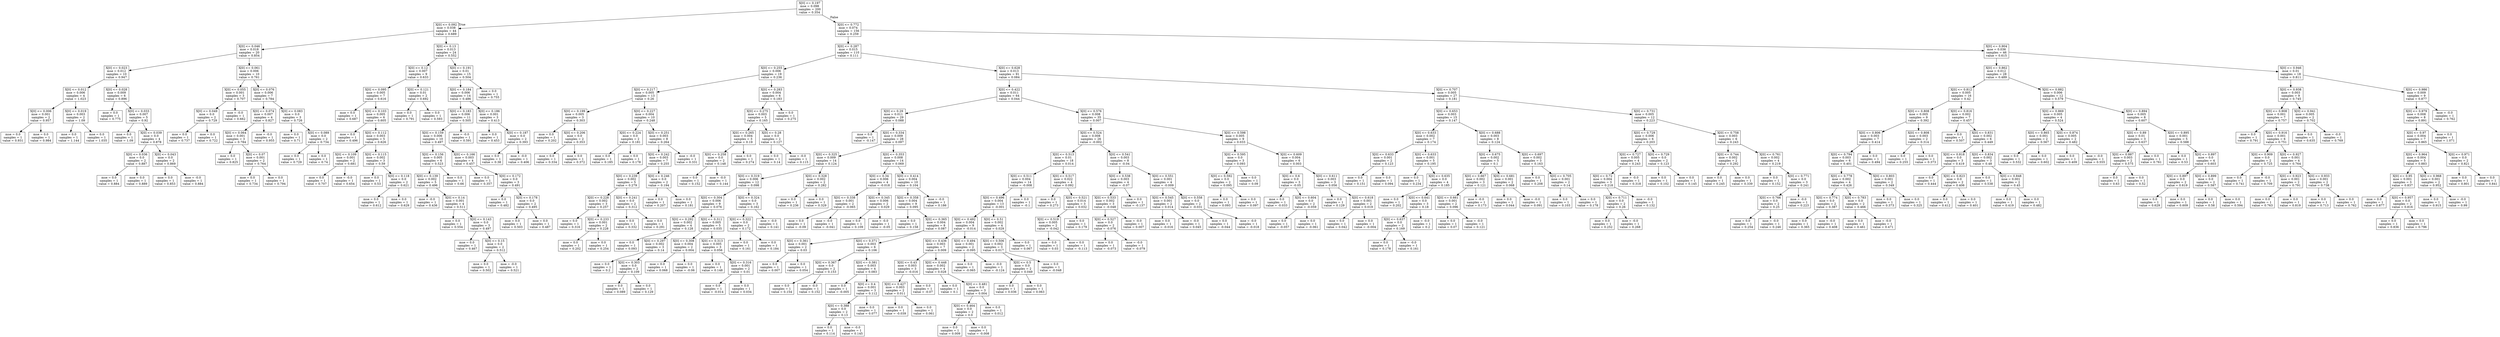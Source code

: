 digraph Tree {
node [shape=box] ;
0 [label="X[0] <= 0.197\nmse = 0.098\nsamples = 200\nvalue = 0.354"] ;
1 [label="X[0] <= 0.092\nmse = 0.038\nsamples = 44\nvalue = 0.689"] ;
0 -> 1 [labeldistance=2.5, labelangle=45, headlabel="True"] ;
2 [label="X[0] <= 0.046\nmse = 0.018\nsamples = 20\nvalue = 0.854"] ;
1 -> 2 ;
3 [label="X[0] <= 0.023\nmse = 0.012\nsamples = 10\nvalue = 0.947"] ;
2 -> 3 ;
4 [label="X[0] <= 0.012\nmse = 0.006\nsamples = 4\nvalue = 1.023"] ;
3 -> 4 ;
5 [label="X[0] <= 0.006\nmse = 0.001\nsamples = 2\nvalue = 0.957"] ;
4 -> 5 ;
6 [label="mse = 0.0\nsamples = 1\nvalue = 0.931"] ;
5 -> 6 ;
7 [label="mse = 0.0\nsamples = 1\nvalue = 0.984"] ;
5 -> 7 ;
8 [label="X[0] <= 0.019\nmse = 0.003\nsamples = 2\nvalue = 1.09"] ;
4 -> 8 ;
9 [label="mse = 0.0\nsamples = 1\nvalue = 1.144"] ;
8 -> 9 ;
10 [label="mse = 0.0\nsamples = 1\nvalue = 1.035"] ;
8 -> 10 ;
11 [label="X[0] <= 0.028\nmse = 0.009\nsamples = 6\nvalue = 0.896"] ;
3 -> 11 ;
12 [label="mse = 0.0\nsamples = 1\nvalue = 0.775"] ;
11 -> 12 ;
13 [label="X[0] <= 0.033\nmse = 0.007\nsamples = 5\nvalue = 0.92"] ;
11 -> 13 ;
14 [label="mse = 0.0\nsamples = 1\nvalue = 1.09"] ;
13 -> 14 ;
15 [label="X[0] <= 0.039\nmse = 0.0\nsamples = 4\nvalue = 0.878"] ;
13 -> 15 ;
16 [label="X[0] <= 0.036\nmse = 0.0\nsamples = 2\nvalue = 0.887"] ;
15 -> 16 ;
17 [label="mse = 0.0\nsamples = 1\nvalue = 0.884"] ;
16 -> 17 ;
18 [label="mse = 0.0\nsamples = 1\nvalue = 0.889"] ;
16 -> 18 ;
19 [label="X[0] <= 0.043\nmse = 0.0\nsamples = 2\nvalue = 0.869"] ;
15 -> 19 ;
20 [label="mse = 0.0\nsamples = 1\nvalue = 0.853"] ;
19 -> 20 ;
21 [label="mse = -0.0\nsamples = 1\nvalue = 0.884"] ;
19 -> 21 ;
22 [label="X[0] <= 0.061\nmse = 0.006\nsamples = 10\nvalue = 0.761"] ;
2 -> 22 ;
23 [label="X[0] <= 0.055\nmse = 0.001\nsamples = 3\nvalue = 0.707"] ;
22 -> 23 ;
24 [label="X[0] <= 0.049\nmse = 0.0\nsamples = 2\nvalue = 0.729"] ;
23 -> 24 ;
25 [label="mse = 0.0\nsamples = 1\nvalue = 0.737"] ;
24 -> 25 ;
26 [label="mse = 0.0\nsamples = 1\nvalue = 0.722"] ;
24 -> 26 ;
27 [label="mse = -0.0\nsamples = 1\nvalue = 0.662"] ;
23 -> 27 ;
28 [label="X[0] <= 0.076\nmse = 0.006\nsamples = 7\nvalue = 0.784"] ;
22 -> 28 ;
29 [label="X[0] <= 0.074\nmse = 0.007\nsamples = 4\nvalue = 0.827"] ;
28 -> 29 ;
30 [label="X[0] <= 0.064\nmse = 0.001\nsamples = 3\nvalue = 0.784"] ;
29 -> 30 ;
31 [label="mse = 0.0\nsamples = 1\nvalue = 0.825"] ;
30 -> 31 ;
32 [label="X[0] <= 0.07\nmse = 0.001\nsamples = 2\nvalue = 0.764"] ;
30 -> 32 ;
33 [label="mse = 0.0\nsamples = 1\nvalue = 0.734"] ;
32 -> 33 ;
34 [label="mse = 0.0\nsamples = 1\nvalue = 0.794"] ;
32 -> 34 ;
35 [label="mse = -0.0\nsamples = 1\nvalue = 0.955"] ;
29 -> 35 ;
36 [label="X[0] <= 0.083\nmse = 0.0\nsamples = 3\nvalue = 0.726"] ;
28 -> 36 ;
37 [label="mse = 0.0\nsamples = 1\nvalue = 0.71"] ;
36 -> 37 ;
38 [label="X[0] <= 0.089\nmse = 0.0\nsamples = 2\nvalue = 0.734"] ;
36 -> 38 ;
39 [label="mse = 0.0\nsamples = 1\nvalue = 0.729"] ;
38 -> 39 ;
40 [label="mse = 0.0\nsamples = 1\nvalue = 0.74"] ;
38 -> 40 ;
41 [label="X[0] <= 0.13\nmse = 0.013\nsamples = 24\nvalue = 0.552"] ;
1 -> 41 ;
42 [label="X[0] <= 0.12\nmse = 0.007\nsamples = 9\nvalue = 0.633"] ;
41 -> 42 ;
43 [label="X[0] <= 0.095\nmse = 0.005\nsamples = 7\nvalue = 0.616"] ;
42 -> 43 ;
44 [label="mse = 0.0\nsamples = 1\nvalue = 0.687"] ;
43 -> 44 ;
45 [label="X[0] <= 0.103\nmse = 0.005\nsamples = 6\nvalue = 0.605"] ;
43 -> 45 ;
46 [label="mse = 0.0\nsamples = 1\nvalue = 0.496"] ;
45 -> 46 ;
47 [label="X[0] <= 0.112\nmse = 0.003\nsamples = 5\nvalue = 0.626"] ;
45 -> 47 ;
48 [label="X[0] <= 0.109\nmse = 0.001\nsamples = 2\nvalue = 0.681"] ;
47 -> 48 ;
49 [label="mse = 0.0\nsamples = 1\nvalue = 0.707"] ;
48 -> 49 ;
50 [label="mse = -0.0\nsamples = 1\nvalue = 0.654"] ;
48 -> 50 ;
51 [label="X[0] <= 0.115\nmse = 0.002\nsamples = 3\nvalue = 0.59"] ;
47 -> 51 ;
52 [label="mse = 0.0\nsamples = 1\nvalue = 0.53"] ;
51 -> 52 ;
53 [label="X[0] <= 0.118\nmse = 0.0\nsamples = 2\nvalue = 0.621"] ;
51 -> 53 ;
54 [label="mse = 0.0\nsamples = 1\nvalue = 0.612"] ;
53 -> 54 ;
55 [label="mse = 0.0\nsamples = 1\nvalue = 0.629"] ;
53 -> 55 ;
56 [label="X[0] <= 0.121\nmse = 0.01\nsamples = 2\nvalue = 0.692"] ;
42 -> 56 ;
57 [label="mse = 0.0\nsamples = 1\nvalue = 0.791"] ;
56 -> 57 ;
58 [label="mse = 0.0\nsamples = 1\nvalue = 0.593"] ;
56 -> 58 ;
59 [label="X[0] <= 0.191\nmse = 0.01\nsamples = 15\nvalue = 0.504"] ;
41 -> 59 ;
60 [label="X[0] <= 0.184\nmse = 0.006\nsamples = 14\nvalue = 0.486"] ;
59 -> 60 ;
61 [label="X[0] <= 0.183\nmse = 0.006\nsamples = 11\nvalue = 0.505"] ;
60 -> 61 ;
62 [label="X[0] <= 0.159\nmse = 0.006\nsamples = 10\nvalue = 0.497"] ;
61 -> 62 ;
63 [label="X[0] <= 0.156\nmse = 0.005\nsamples = 6\nvalue = 0.523"] ;
62 -> 63 ;
64 [label="X[0] <= 0.139\nmse = 0.002\nsamples = 5\nvalue = 0.496"] ;
63 -> 64 ;
65 [label="mse = -0.0\nsamples = 1\nvalue = 0.436"] ;
64 -> 65 ;
66 [label="X[0] <= 0.14\nmse = 0.001\nsamples = 4\nvalue = 0.511"] ;
64 -> 66 ;
67 [label="mse = 0.0\nsamples = 1\nvalue = 0.554"] ;
66 -> 67 ;
68 [label="X[0] <= 0.143\nmse = 0.0\nsamples = 3\nvalue = 0.497"] ;
66 -> 68 ;
69 [label="mse = 0.0\nsamples = 1\nvalue = 0.467"] ;
68 -> 69 ;
70 [label="X[0] <= 0.15\nmse = 0.0\nsamples = 2\nvalue = 0.512"] ;
68 -> 70 ;
71 [label="mse = 0.0\nsamples = 1\nvalue = 0.502"] ;
70 -> 71 ;
72 [label="mse = -0.0\nsamples = 1\nvalue = 0.521"] ;
70 -> 72 ;
73 [label="mse = 0.0\nsamples = 1\nvalue = 0.66"] ;
63 -> 73 ;
74 [label="X[0] <= 0.166\nmse = 0.003\nsamples = 4\nvalue = 0.457"] ;
62 -> 74 ;
75 [label="mse = 0.0\nsamples = 1\nvalue = 0.357"] ;
74 -> 75 ;
76 [label="X[0] <= 0.172\nmse = 0.0\nsamples = 3\nvalue = 0.491"] ;
74 -> 76 ;
77 [label="mse = 0.0\nsamples = 1\nvalue = 0.482"] ;
76 -> 77 ;
78 [label="X[0] <= 0.178\nmse = 0.0\nsamples = 2\nvalue = 0.495"] ;
76 -> 78 ;
79 [label="mse = 0.0\nsamples = 1\nvalue = 0.503"] ;
78 -> 79 ;
80 [label="mse = 0.0\nsamples = 1\nvalue = 0.487"] ;
78 -> 80 ;
81 [label="mse = -0.0\nsamples = 1\nvalue = 0.591"] ;
61 -> 81 ;
82 [label="X[0] <= 0.186\nmse = 0.001\nsamples = 3\nvalue = 0.413"] ;
60 -> 82 ;
83 [label="mse = 0.0\nsamples = 1\nvalue = 0.453"] ;
82 -> 83 ;
84 [label="X[0] <= 0.187\nmse = 0.0\nsamples = 2\nvalue = 0.393"] ;
82 -> 84 ;
85 [label="mse = 0.0\nsamples = 1\nvalue = 0.38"] ;
84 -> 85 ;
86 [label="mse = -0.0\nsamples = 1\nvalue = 0.406"] ;
84 -> 86 ;
87 [label="mse = 0.0\nsamples = 1\nvalue = 0.755"] ;
59 -> 87 ;
88 [label="X[0] <= 0.772\nmse = 0.074\nsamples = 156\nvalue = 0.259"] ;
0 -> 88 [labeldistance=2.5, labelangle=-45, headlabel="False"] ;
89 [label="X[0] <= 0.287\nmse = 0.015\nsamples = 110\nvalue = 0.111"] ;
88 -> 89 ;
90 [label="X[0] <= 0.255\nmse = 0.006\nsamples = 19\nvalue = 0.236"] ;
89 -> 90 ;
91 [label="X[0] <= 0.217\nmse = 0.005\nsamples = 13\nvalue = 0.26"] ;
90 -> 91 ;
92 [label="X[0] <= 0.199\nmse = 0.005\nsamples = 3\nvalue = 0.303"] ;
91 -> 92 ;
93 [label="mse = 0.0\nsamples = 1\nvalue = 0.202"] ;
92 -> 93 ;
94 [label="X[0] <= 0.206\nmse = 0.0\nsamples = 2\nvalue = 0.353"] ;
92 -> 94 ;
95 [label="mse = 0.0\nsamples = 1\nvalue = 0.334"] ;
94 -> 95 ;
96 [label="mse = 0.0\nsamples = 1\nvalue = 0.372"] ;
94 -> 96 ;
97 [label="X[0] <= 0.227\nmse = 0.004\nsamples = 10\nvalue = 0.248"] ;
91 -> 97 ;
98 [label="X[0] <= 0.224\nmse = 0.0\nsamples = 2\nvalue = 0.181"] ;
97 -> 98 ;
99 [label="mse = 0.0\nsamples = 1\nvalue = 0.185"] ;
98 -> 99 ;
100 [label="mse = 0.0\nsamples = 1\nvalue = 0.178"] ;
98 -> 100 ;
101 [label="X[0] <= 0.251\nmse = 0.003\nsamples = 8\nvalue = 0.264"] ;
97 -> 101 ;
102 [label="X[0] <= 0.242\nmse = 0.003\nsamples = 7\nvalue = 0.255"] ;
101 -> 102 ;
103 [label="X[0] <= 0.239\nmse = 0.002\nsamples = 5\nvalue = 0.279"] ;
102 -> 103 ;
104 [label="X[0] <= 0.228\nmse = 0.002\nsamples = 3\nvalue = 0.257"] ;
103 -> 104 ;
105 [label="mse = 0.0\nsamples = 1\nvalue = 0.316"] ;
104 -> 105 ;
106 [label="X[0] <= 0.233\nmse = 0.001\nsamples = 2\nvalue = 0.228"] ;
104 -> 106 ;
107 [label="mse = 0.0\nsamples = 1\nvalue = 0.202"] ;
106 -> 107 ;
108 [label="mse = 0.0\nsamples = 1\nvalue = 0.254"] ;
106 -> 108 ;
109 [label="X[0] <= 0.241\nmse = 0.0\nsamples = 2\nvalue = 0.312"] ;
103 -> 109 ;
110 [label="mse = 0.0\nsamples = 1\nvalue = 0.332"] ;
109 -> 110 ;
111 [label="mse = 0.0\nsamples = 1\nvalue = 0.291"] ;
109 -> 111 ;
112 [label="X[0] <= 0.246\nmse = 0.0\nsamples = 2\nvalue = 0.194"] ;
102 -> 112 ;
113 [label="mse = 0.0\nsamples = 1\nvalue = 0.207"] ;
112 -> 113 ;
114 [label="mse = 0.0\nsamples = 1\nvalue = 0.181"] ;
112 -> 114 ;
115 [label="mse = -0.0\nsamples = 1\nvalue = 0.331"] ;
101 -> 115 ;
116 [label="X[0] <= 0.283\nmse = 0.004\nsamples = 6\nvalue = 0.183"] ;
90 -> 116 ;
117 [label="X[0] <= 0.275\nmse = 0.003\nsamples = 5\nvalue = 0.165"] ;
116 -> 117 ;
118 [label="X[0] <= 0.265\nmse = 0.004\nsamples = 3\nvalue = 0.19"] ;
117 -> 118 ;
119 [label="X[0] <= 0.258\nmse = 0.0\nsamples = 2\nvalue = 0.148"] ;
118 -> 119 ;
120 [label="mse = 0.0\nsamples = 1\nvalue = 0.152"] ;
119 -> 120 ;
121 [label="mse = -0.0\nsamples = 1\nvalue = 0.144"] ;
119 -> 121 ;
122 [label="mse = 0.0\nsamples = 1\nvalue = 0.274"] ;
118 -> 122 ;
123 [label="X[0] <= 0.28\nmse = 0.0\nsamples = 2\nvalue = 0.127"] ;
117 -> 123 ;
124 [label="mse = 0.0\nsamples = 1\nvalue = 0.14"] ;
123 -> 124 ;
125 [label="mse = -0.0\nsamples = 1\nvalue = 0.115"] ;
123 -> 125 ;
126 [label="mse = 0.0\nsamples = 1\nvalue = 0.275"] ;
116 -> 126 ;
127 [label="X[0] <= 0.628\nmse = 0.013\nsamples = 91\nvalue = 0.084"] ;
89 -> 127 ;
128 [label="X[0] <= 0.422\nmse = 0.011\nsamples = 64\nvalue = 0.044"] ;
127 -> 128 ;
129 [label="X[0] <= 0.29\nmse = 0.011\nsamples = 29\nvalue = 0.088"] ;
128 -> 129 ;
130 [label="mse = 0.0\nsamples = 1\nvalue = -0.147"] ;
129 -> 130 ;
131 [label="X[0] <= 0.334\nmse = 0.009\nsamples = 28\nvalue = 0.097"] ;
129 -> 131 ;
132 [label="X[0] <= 0.325\nmse = 0.009\nsamples = 14\nvalue = 0.124"] ;
131 -> 132 ;
133 [label="X[0] <= 0.319\nmse = 0.006\nsamples = 12\nvalue = 0.098"] ;
132 -> 133 ;
134 [label="X[0] <= 0.304\nmse = 0.006\nsamples = 9\nvalue = 0.076"] ;
133 -> 134 ;
135 [label="X[0] <= 0.292\nmse = 0.002\nsamples = 4\nvalue = 0.128"] ;
134 -> 135 ;
136 [label="mse = 0.0\nsamples = 1\nvalue = 0.093"] ;
135 -> 136 ;
137 [label="X[0] <= 0.297\nmse = 0.002\nsamples = 3\nvalue = 0.14"] ;
135 -> 137 ;
138 [label="mse = 0.0\nsamples = 1\nvalue = 0.2"] ;
137 -> 138 ;
139 [label="X[0] <= 0.303\nmse = 0.0\nsamples = 2\nvalue = 0.109"] ;
137 -> 139 ;
140 [label="mse = 0.0\nsamples = 1\nvalue = 0.089"] ;
139 -> 140 ;
141 [label="mse = 0.0\nsamples = 1\nvalue = 0.129"] ;
139 -> 141 ;
142 [label="X[0] <= 0.311\nmse = 0.005\nsamples = 5\nvalue = 0.035"] ;
134 -> 142 ;
143 [label="X[0] <= 0.308\nmse = 0.004\nsamples = 2\nvalue = 0.004"] ;
142 -> 143 ;
144 [label="mse = 0.0\nsamples = 1\nvalue = 0.068"] ;
143 -> 144 ;
145 [label="mse = 0.0\nsamples = 1\nvalue = -0.06"] ;
143 -> 145 ;
146 [label="X[0] <= 0.313\nmse = 0.005\nsamples = 3\nvalue = 0.056"] ;
142 -> 146 ;
147 [label="mse = 0.0\nsamples = 1\nvalue = 0.148"] ;
146 -> 147 ;
148 [label="X[0] <= 0.316\nmse = 0.001\nsamples = 2\nvalue = 0.01"] ;
146 -> 148 ;
149 [label="mse = 0.0\nsamples = 1\nvalue = -0.014"] ;
148 -> 149 ;
150 [label="mse = 0.0\nsamples = 1\nvalue = 0.034"] ;
148 -> 150 ;
151 [label="X[0] <= 0.324\nmse = 0.0\nsamples = 3\nvalue = 0.162"] ;
133 -> 151 ;
152 [label="X[0] <= 0.322\nmse = 0.0\nsamples = 2\nvalue = 0.172"] ;
151 -> 152 ;
153 [label="mse = 0.0\nsamples = 1\nvalue = 0.161"] ;
152 -> 153 ;
154 [label="mse = 0.0\nsamples = 1\nvalue = 0.184"] ;
152 -> 154 ;
155 [label="mse = -0.0\nsamples = 1\nvalue = 0.141"] ;
151 -> 155 ;
156 [label="X[0] <= 0.328\nmse = 0.002\nsamples = 2\nvalue = 0.282"] ;
132 -> 156 ;
157 [label="mse = 0.0\nsamples = 1\nvalue = 0.236"] ;
156 -> 157 ;
158 [label="mse = 0.0\nsamples = 1\nvalue = 0.329"] ;
156 -> 158 ;
159 [label="X[0] <= 0.353\nmse = 0.008\nsamples = 14\nvalue = 0.069"] ;
131 -> 159 ;
160 [label="X[0] <= 0.34\nmse = 0.006\nsamples = 4\nvalue = -0.018"] ;
159 -> 160 ;
161 [label="X[0] <= 0.338\nmse = 0.001\nsamples = 2\nvalue = -0.065"] ;
160 -> 161 ;
162 [label="mse = 0.0\nsamples = 1\nvalue = -0.09"] ;
161 -> 162 ;
163 [label="mse = -0.0\nsamples = 1\nvalue = -0.041"] ;
161 -> 163 ;
164 [label="X[0] <= 0.345\nmse = 0.006\nsamples = 2\nvalue = 0.029"] ;
160 -> 164 ;
165 [label="mse = 0.0\nsamples = 1\nvalue = 0.109"] ;
164 -> 165 ;
166 [label="mse = -0.0\nsamples = 1\nvalue = -0.05"] ;
164 -> 166 ;
167 [label="X[0] <= 0.414\nmse = 0.004\nsamples = 10\nvalue = 0.104"] ;
159 -> 167 ;
168 [label="X[0] <= 0.358\nmse = 0.004\nsamples = 9\nvalue = 0.095"] ;
167 -> 168 ;
169 [label="mse = 0.0\nsamples = 1\nvalue = 0.158"] ;
168 -> 169 ;
170 [label="X[0] <= 0.365\nmse = 0.004\nsamples = 8\nvalue = 0.087"] ;
168 -> 170 ;
171 [label="X[0] <= 0.361\nmse = 0.001\nsamples = 2\nvalue = 0.03"] ;
170 -> 171 ;
172 [label="mse = 0.0\nsamples = 1\nvalue = 0.007"] ;
171 -> 172 ;
173 [label="mse = 0.0\nsamples = 1\nvalue = 0.054"] ;
171 -> 173 ;
174 [label="X[0] <= 0.371\nmse = 0.003\nsamples = 6\nvalue = 0.106"] ;
170 -> 174 ;
175 [label="X[0] <= 0.367\nmse = 0.0\nsamples = 2\nvalue = 0.153"] ;
174 -> 175 ;
176 [label="mse = 0.0\nsamples = 1\nvalue = 0.154"] ;
175 -> 176 ;
177 [label="mse = -0.0\nsamples = 1\nvalue = 0.152"] ;
175 -> 177 ;
178 [label="X[0] <= 0.381\nmse = 0.003\nsamples = 4\nvalue = 0.083"] ;
174 -> 178 ;
179 [label="mse = 0.0\nsamples = 1\nvalue = -0.005"] ;
178 -> 179 ;
180 [label="X[0] <= 0.4\nmse = 0.001\nsamples = 3\nvalue = 0.112"] ;
178 -> 180 ;
181 [label="X[0] <= 0.388\nmse = 0.0\nsamples = 2\nvalue = 0.13"] ;
180 -> 181 ;
182 [label="mse = 0.0\nsamples = 1\nvalue = 0.114"] ;
181 -> 182 ;
183 [label="mse = -0.0\nsamples = 1\nvalue = 0.145"] ;
181 -> 183 ;
184 [label="mse = 0.0\nsamples = 1\nvalue = 0.077"] ;
180 -> 184 ;
185 [label="mse = -0.0\nsamples = 1\nvalue = 0.186"] ;
167 -> 185 ;
186 [label="X[0] <= 0.576\nmse = 0.008\nsamples = 35\nvalue = 0.007"] ;
128 -> 186 ;
187 [label="X[0] <= 0.524\nmse = 0.008\nsamples = 26\nvalue = -0.002"] ;
186 -> 187 ;
188 [label="X[0] <= 0.513\nmse = 0.01\nsamples = 18\nvalue = 0.014"] ;
187 -> 188 ;
189 [label="X[0] <= 0.511\nmse = 0.004\nsamples = 14\nvalue = -0.008"] ;
188 -> 189 ;
190 [label="X[0] <= 0.496\nmse = 0.004\nsamples = 13\nvalue = -0.001"] ;
189 -> 190 ;
191 [label="X[0] <= 0.492\nmse = 0.004\nsamples = 9\nvalue = -0.014"] ;
190 -> 191 ;
192 [label="X[0] <= 0.436\nmse = 0.003\nsamples = 7\nvalue = 0.009"] ;
191 -> 192 ;
193 [label="X[0] <= 0.43\nmse = 0.003\nsamples = 3\nvalue = -0.016"] ;
192 -> 193 ;
194 [label="X[0] <= 0.427\nmse = 0.003\nsamples = 2\nvalue = 0.011"] ;
193 -> 194 ;
195 [label="mse = 0.0\nsamples = 1\nvalue = -0.039"] ;
194 -> 195 ;
196 [label="mse = 0.0\nsamples = 1\nvalue = 0.061"] ;
194 -> 196 ;
197 [label="mse = 0.0\nsamples = 1\nvalue = -0.07"] ;
193 -> 197 ;
198 [label="X[0] <= 0.448\nmse = 0.002\nsamples = 4\nvalue = 0.028"] ;
192 -> 198 ;
199 [label="mse = 0.0\nsamples = 1\nvalue = 0.1"] ;
198 -> 199 ;
200 [label="X[0] <= 0.481\nmse = 0.0\nsamples = 3\nvalue = 0.004"] ;
198 -> 200 ;
201 [label="X[0] <= 0.464\nmse = 0.0\nsamples = 2\nvalue = 0.0"] ;
200 -> 201 ;
202 [label="mse = 0.0\nsamples = 1\nvalue = 0.009"] ;
201 -> 202 ;
203 [label="mse = 0.0\nsamples = 1\nvalue = -0.008"] ;
201 -> 203 ;
204 [label="mse = 0.0\nsamples = 1\nvalue = 0.012"] ;
200 -> 204 ;
205 [label="X[0] <= 0.494\nmse = 0.001\nsamples = 2\nvalue = -0.095"] ;
191 -> 205 ;
206 [label="mse = 0.0\nsamples = 1\nvalue = -0.065"] ;
205 -> 206 ;
207 [label="mse = -0.0\nsamples = 1\nvalue = -0.124"] ;
205 -> 207 ;
208 [label="X[0] <= 0.51\nmse = 0.002\nsamples = 4\nvalue = 0.029"] ;
190 -> 208 ;
209 [label="X[0] <= 0.506\nmse = 0.002\nsamples = 3\nvalue = 0.017"] ;
208 -> 209 ;
210 [label="X[0] <= 0.5\nmse = 0.0\nsamples = 2\nvalue = 0.049"] ;
209 -> 210 ;
211 [label="mse = 0.0\nsamples = 1\nvalue = 0.036"] ;
210 -> 211 ;
212 [label="mse = 0.0\nsamples = 1\nvalue = 0.063"] ;
210 -> 212 ;
213 [label="mse = 0.0\nsamples = 1\nvalue = -0.048"] ;
209 -> 213 ;
214 [label="mse = 0.0\nsamples = 1\nvalue = 0.067"] ;
208 -> 214 ;
215 [label="mse = 0.0\nsamples = 1\nvalue = -0.1"] ;
189 -> 215 ;
216 [label="X[0] <= 0.517\nmse = 0.022\nsamples = 4\nvalue = 0.092"] ;
188 -> 216 ;
217 [label="mse = 0.0\nsamples = 1\nvalue = 0.273"] ;
216 -> 217 ;
218 [label="X[0] <= 0.521\nmse = 0.014\nsamples = 3\nvalue = 0.032"] ;
216 -> 218 ;
219 [label="X[0] <= 0.519\nmse = 0.005\nsamples = 2\nvalue = -0.042"] ;
218 -> 219 ;
220 [label="mse = 0.0\nsamples = 1\nvalue = 0.03"] ;
219 -> 220 ;
221 [label="mse = 0.0\nsamples = 1\nvalue = -0.113"] ;
219 -> 221 ;
222 [label="mse = 0.0\nsamples = 1\nvalue = 0.179"] ;
218 -> 222 ;
223 [label="X[0] <= 0.541\nmse = 0.003\nsamples = 8\nvalue = -0.04"] ;
187 -> 223 ;
224 [label="X[0] <= 0.538\nmse = 0.003\nsamples = 4\nvalue = -0.07"] ;
223 -> 224 ;
225 [label="X[0] <= 0.533\nmse = 0.002\nsamples = 3\nvalue = -0.048"] ;
224 -> 225 ;
226 [label="X[0] <= 0.527\nmse = 0.0\nsamples = 2\nvalue = -0.076"] ;
225 -> 226 ;
227 [label="mse = 0.0\nsamples = 1\nvalue = -0.073"] ;
226 -> 227 ;
228 [label="mse = -0.0\nsamples = 1\nvalue = -0.079"] ;
226 -> 228 ;
229 [label="mse = -0.0\nsamples = 1\nvalue = 0.007"] ;
225 -> 229 ;
230 [label="mse = 0.0\nsamples = 1\nvalue = -0.137"] ;
224 -> 230 ;
231 [label="X[0] <= 0.551\nmse = 0.001\nsamples = 4\nvalue = -0.009"] ;
223 -> 231 ;
232 [label="X[0] <= 0.545\nmse = 0.001\nsamples = 2\nvalue = 0.014"] ;
231 -> 232 ;
233 [label="mse = 0.0\nsamples = 1\nvalue = -0.016"] ;
232 -> 233 ;
234 [label="mse = -0.0\nsamples = 1\nvalue = 0.045"] ;
232 -> 234 ;
235 [label="X[0] <= 0.558\nmse = 0.0\nsamples = 2\nvalue = -0.031"] ;
231 -> 235 ;
236 [label="mse = 0.0\nsamples = 1\nvalue = -0.044"] ;
235 -> 236 ;
237 [label="mse = -0.0\nsamples = 1\nvalue = -0.018"] ;
235 -> 237 ;
238 [label="X[0] <= 0.598\nmse = 0.005\nsamples = 9\nvalue = 0.033"] ;
186 -> 238 ;
239 [label="X[0] <= 0.595\nmse = 0.0\nsamples = 3\nvalue = 0.093"] ;
238 -> 239 ;
240 [label="X[0] <= 0.592\nmse = 0.0\nsamples = 2\nvalue = 0.095"] ;
239 -> 240 ;
241 [label="mse = 0.0\nsamples = 1\nvalue = 0.093"] ;
240 -> 241 ;
242 [label="mse = 0.0\nsamples = 1\nvalue = 0.097"] ;
240 -> 242 ;
243 [label="mse = 0.0\nsamples = 1\nvalue = 0.09"] ;
239 -> 243 ;
244 [label="X[0] <= 0.609\nmse = 0.004\nsamples = 6\nvalue = 0.003"] ;
238 -> 244 ;
245 [label="X[0] <= 0.6\nmse = 0.0\nsamples = 3\nvalue = -0.05"] ;
244 -> 245 ;
246 [label="mse = 0.0\nsamples = 1\nvalue = -0.033"] ;
245 -> 246 ;
247 [label="X[0] <= 0.604\nmse = 0.0\nsamples = 2\nvalue = -0.059"] ;
245 -> 247 ;
248 [label="mse = 0.0\nsamples = 1\nvalue = -0.057"] ;
247 -> 248 ;
249 [label="mse = 0.0\nsamples = 1\nvalue = -0.061"] ;
247 -> 249 ;
250 [label="X[0] <= 0.611\nmse = 0.003\nsamples = 3\nvalue = 0.056"] ;
244 -> 250 ;
251 [label="mse = 0.0\nsamples = 1\nvalue = 0.129"] ;
250 -> 251 ;
252 [label="X[0] <= 0.618\nmse = 0.001\nsamples = 2\nvalue = 0.019"] ;
250 -> 252 ;
253 [label="mse = 0.0\nsamples = 1\nvalue = 0.042"] ;
252 -> 253 ;
254 [label="mse = 0.0\nsamples = 1\nvalue = -0.004"] ;
252 -> 254 ;
255 [label="X[0] <= 0.707\nmse = 0.005\nsamples = 27\nvalue = 0.181"] ;
127 -> 255 ;
256 [label="X[0] <= 0.653\nmse = 0.003\nsamples = 15\nvalue = 0.147"] ;
255 -> 256 ;
257 [label="X[0] <= 0.633\nmse = 0.002\nsamples = 7\nvalue = 0.174"] ;
256 -> 257 ;
258 [label="X[0] <= 0.633\nmse = 0.001\nsamples = 2\nvalue = 0.123"] ;
257 -> 258 ;
259 [label="mse = 0.0\nsamples = 1\nvalue = 0.151"] ;
258 -> 259 ;
260 [label="mse = 0.0\nsamples = 1\nvalue = 0.094"] ;
258 -> 260 ;
261 [label="X[0] <= 0.633\nmse = 0.001\nsamples = 5\nvalue = 0.195"] ;
257 -> 261 ;
262 [label="mse = 0.0\nsamples = 1\nvalue = 0.234"] ;
261 -> 262 ;
263 [label="X[0] <= 0.635\nmse = 0.0\nsamples = 4\nvalue = 0.185"] ;
261 -> 263 ;
264 [label="mse = 0.0\nsamples = 1\nvalue = 0.202"] ;
263 -> 264 ;
265 [label="X[0] <= 0.641\nmse = 0.0\nsamples = 3\nvalue = 0.18"] ;
263 -> 265 ;
266 [label="X[0] <= 0.637\nmse = 0.0\nsamples = 2\nvalue = 0.169"] ;
265 -> 266 ;
267 [label="mse = 0.0\nsamples = 1\nvalue = 0.178"] ;
266 -> 267 ;
268 [label="mse = -0.0\nsamples = 1\nvalue = 0.161"] ;
266 -> 268 ;
269 [label="mse = -0.0\nsamples = 1\nvalue = 0.2"] ;
265 -> 269 ;
270 [label="X[0] <= 0.688\nmse = 0.003\nsamples = 8\nvalue = 0.124"] ;
256 -> 270 ;
271 [label="X[0] <= 0.675\nmse = 0.002\nsamples = 5\nvalue = 0.1"] ;
270 -> 271 ;
272 [label="X[0] <= 0.667\nmse = 0.002\nsamples = 3\nvalue = 0.121"] ;
271 -> 272 ;
273 [label="X[0] <= 0.661\nmse = 0.001\nsamples = 2\nvalue = 0.096"] ;
272 -> 273 ;
274 [label="mse = 0.0\nsamples = 1\nvalue = 0.07"] ;
273 -> 274 ;
275 [label="mse = -0.0\nsamples = 1\nvalue = 0.121"] ;
273 -> 275 ;
276 [label="mse = -0.0\nsamples = 1\nvalue = 0.173"] ;
272 -> 276 ;
277 [label="X[0] <= 0.681\nmse = 0.001\nsamples = 2\nvalue = 0.068"] ;
271 -> 277 ;
278 [label="mse = 0.0\nsamples = 1\nvalue = 0.044"] ;
277 -> 278 ;
279 [label="mse = -0.0\nsamples = 1\nvalue = 0.091"] ;
277 -> 279 ;
280 [label="X[0] <= 0.697\nmse = 0.002\nsamples = 3\nvalue = 0.163"] ;
270 -> 280 ;
281 [label="mse = 0.0\nsamples = 1\nvalue = 0.208"] ;
280 -> 281 ;
282 [label="X[0] <= 0.705\nmse = 0.001\nsamples = 2\nvalue = 0.14"] ;
280 -> 282 ;
283 [label="mse = 0.0\nsamples = 1\nvalue = 0.103"] ;
282 -> 283 ;
284 [label="mse = 0.0\nsamples = 1\nvalue = 0.178"] ;
282 -> 284 ;
285 [label="X[0] <= 0.731\nmse = 0.005\nsamples = 12\nvalue = 0.223"] ;
255 -> 285 ;
286 [label="X[0] <= 0.729\nmse = 0.006\nsamples = 6\nvalue = 0.203"] ;
285 -> 286 ;
287 [label="X[0] <= 0.727\nmse = 0.005\nsamples = 4\nvalue = 0.243"] ;
286 -> 287 ;
288 [label="X[0] <= 0.72\nmse = 0.004\nsamples = 3\nvalue = 0.218"] ;
287 -> 288 ;
289 [label="X[0] <= 0.711\nmse = 0.0\nsamples = 2\nvalue = 0.26"] ;
288 -> 289 ;
290 [label="mse = 0.0\nsamples = 1\nvalue = 0.252"] ;
289 -> 290 ;
291 [label="mse = -0.0\nsamples = 1\nvalue = 0.268"] ;
289 -> 291 ;
292 [label="mse = -0.0\nsamples = 1\nvalue = 0.132"] ;
288 -> 292 ;
293 [label="mse = -0.0\nsamples = 1\nvalue = 0.318"] ;
287 -> 293 ;
294 [label="X[0] <= 0.729\nmse = 0.0\nsamples = 2\nvalue = 0.123"] ;
286 -> 294 ;
295 [label="mse = 0.0\nsamples = 1\nvalue = 0.102"] ;
294 -> 295 ;
296 [label="mse = 0.0\nsamples = 1\nvalue = 0.145"] ;
294 -> 296 ;
297 [label="X[0] <= 0.758\nmse = 0.003\nsamples = 6\nvalue = 0.243"] ;
285 -> 297 ;
298 [label="X[0] <= 0.744\nmse = 0.002\nsamples = 2\nvalue = 0.292"] ;
297 -> 298 ;
299 [label="mse = 0.0\nsamples = 1\nvalue = 0.245"] ;
298 -> 299 ;
300 [label="mse = 0.0\nsamples = 1\nvalue = 0.339"] ;
298 -> 300 ;
301 [label="X[0] <= 0.761\nmse = 0.002\nsamples = 4\nvalue = 0.219"] ;
297 -> 301 ;
302 [label="mse = 0.0\nsamples = 1\nvalue = 0.152"] ;
301 -> 302 ;
303 [label="X[0] <= 0.771\nmse = 0.0\nsamples = 3\nvalue = 0.241"] ;
301 -> 303 ;
304 [label="X[0] <= 0.766\nmse = 0.0\nsamples = 2\nvalue = 0.25"] ;
303 -> 304 ;
305 [label="mse = 0.0\nsamples = 1\nvalue = 0.254"] ;
304 -> 305 ;
306 [label="mse = -0.0\nsamples = 1\nvalue = 0.246"] ;
304 -> 306 ;
307 [label="mse = -0.0\nsamples = 1\nvalue = 0.223"] ;
303 -> 307 ;
308 [label="X[0] <= 0.904\nmse = 0.036\nsamples = 46\nvalue = 0.615"] ;
88 -> 308 ;
309 [label="X[0] <= 0.862\nmse = 0.012\nsamples = 28\nvalue = 0.489"] ;
308 -> 309 ;
310 [label="X[0] <= 0.812\nmse = 0.005\nsamples = 16\nvalue = 0.42"] ;
309 -> 310 ;
311 [label="X[0] <= 0.808\nmse = 0.005\nsamples = 9\nvalue = 0.392"] ;
310 -> 311 ;
312 [label="X[0] <= 0.806\nmse = 0.003\nsamples = 7\nvalue = 0.414"] ;
311 -> 312 ;
313 [label="X[0] <= 0.794\nmse = 0.003\nsamples = 6\nvalue = 0.401"] ;
312 -> 313 ;
314 [label="X[0] <= 0.778\nmse = 0.002\nsamples = 4\nvalue = 0.426"] ;
313 -> 314 ;
315 [label="X[0] <= 0.774\nmse = 0.0\nsamples = 2\nvalue = 0.387"] ;
314 -> 315 ;
316 [label="mse = 0.0\nsamples = 1\nvalue = 0.365"] ;
315 -> 316 ;
317 [label="mse = -0.0\nsamples = 1\nvalue = 0.408"] ;
315 -> 317 ;
318 [label="X[0] <= 0.783\nmse = 0.0\nsamples = 2\nvalue = 0.466"] ;
314 -> 318 ;
319 [label="mse = 0.0\nsamples = 1\nvalue = 0.461"] ;
318 -> 319 ;
320 [label="mse = -0.0\nsamples = 1\nvalue = 0.471"] ;
318 -> 320 ;
321 [label="X[0] <= 0.803\nmse = 0.001\nsamples = 2\nvalue = 0.349"] ;
313 -> 321 ;
322 [label="mse = 0.0\nsamples = 1\nvalue = 0.373"] ;
321 -> 322 ;
323 [label="mse = 0.0\nsamples = 1\nvalue = 0.325"] ;
321 -> 323 ;
324 [label="mse = 0.0\nsamples = 1\nvalue = 0.494"] ;
312 -> 324 ;
325 [label="X[0] <= 0.808\nmse = 0.003\nsamples = 2\nvalue = 0.314"] ;
311 -> 325 ;
326 [label="mse = 0.0\nsamples = 1\nvalue = 0.255"] ;
325 -> 326 ;
327 [label="mse = 0.0\nsamples = 1\nvalue = 0.373"] ;
325 -> 327 ;
328 [label="X[0] <= 0.816\nmse = 0.002\nsamples = 7\nvalue = 0.457"] ;
310 -> 328 ;
329 [label="mse = 0.0\nsamples = 1\nvalue = 0.507"] ;
328 -> 329 ;
330 [label="X[0] <= 0.831\nmse = 0.002\nsamples = 6\nvalue = 0.449"] ;
328 -> 330 ;
331 [label="X[0] <= 0.818\nmse = 0.0\nsamples = 3\nvalue = 0.419"] ;
330 -> 331 ;
332 [label="mse = 0.0\nsamples = 1\nvalue = 0.444"] ;
331 -> 332 ;
333 [label="X[0] <= 0.823\nmse = 0.0\nsamples = 2\nvalue = 0.406"] ;
331 -> 333 ;
334 [label="mse = 0.0\nsamples = 1\nvalue = 0.412"] ;
333 -> 334 ;
335 [label="mse = 0.0\nsamples = 1\nvalue = 0.401"] ;
333 -> 335 ;
336 [label="X[0] <= 0.834\nmse = 0.002\nsamples = 3\nvalue = 0.48"] ;
330 -> 336 ;
337 [label="mse = 0.0\nsamples = 1\nvalue = 0.538"] ;
336 -> 337 ;
338 [label="X[0] <= 0.848\nmse = 0.001\nsamples = 2\nvalue = 0.45"] ;
336 -> 338 ;
339 [label="mse = 0.0\nsamples = 1\nvalue = 0.419"] ;
338 -> 339 ;
340 [label="mse = 0.0\nsamples = 1\nvalue = 0.482"] ;
338 -> 340 ;
341 [label="X[0] <= 0.882\nmse = 0.006\nsamples = 12\nvalue = 0.579"] ;
309 -> 341 ;
342 [label="X[0] <= 0.869\nmse = 0.005\nsamples = 4\nvalue = 0.524"] ;
341 -> 342 ;
343 [label="X[0] <= 0.865\nmse = 0.001\nsamples = 2\nvalue = 0.567"] ;
342 -> 343 ;
344 [label="mse = 0.0\nsamples = 1\nvalue = 0.532"] ;
343 -> 344 ;
345 [label="mse = 0.0\nsamples = 1\nvalue = 0.602"] ;
343 -> 345 ;
346 [label="X[0] <= 0.874\nmse = 0.005\nsamples = 2\nvalue = 0.482"] ;
342 -> 346 ;
347 [label="mse = 0.0\nsamples = 1\nvalue = 0.409"] ;
346 -> 347 ;
348 [label="mse = -0.0\nsamples = 1\nvalue = 0.555"] ;
346 -> 348 ;
349 [label="X[0] <= 0.894\nmse = 0.005\nsamples = 8\nvalue = 0.607"] ;
341 -> 349 ;
350 [label="X[0] <= 0.89\nmse = 0.01\nsamples = 3\nvalue = 0.637"] ;
349 -> 350 ;
351 [label="X[0] <= 0.887\nmse = 0.003\nsamples = 2\nvalue = 0.575"] ;
350 -> 351 ;
352 [label="mse = 0.0\nsamples = 1\nvalue = 0.63"] ;
351 -> 352 ;
353 [label="mse = 0.0\nsamples = 1\nvalue = 0.52"] ;
351 -> 353 ;
354 [label="mse = 0.0\nsamples = 1\nvalue = 0.761"] ;
350 -> 354 ;
355 [label="X[0] <= 0.895\nmse = 0.001\nsamples = 5\nvalue = 0.588"] ;
349 -> 355 ;
356 [label="mse = 0.0\nsamples = 1\nvalue = 0.53"] ;
355 -> 356 ;
357 [label="X[0] <= 0.897\nmse = 0.0\nsamples = 4\nvalue = 0.603"] ;
355 -> 357 ;
358 [label="X[0] <= 0.897\nmse = 0.0\nsamples = 2\nvalue = 0.619"] ;
357 -> 358 ;
359 [label="mse = 0.0\nsamples = 1\nvalue = 0.629"] ;
358 -> 359 ;
360 [label="mse = 0.0\nsamples = 1\nvalue = 0.609"] ;
358 -> 360 ;
361 [label="X[0] <= 0.899\nmse = 0.0\nsamples = 2\nvalue = 0.587"] ;
357 -> 361 ;
362 [label="mse = 0.0\nsamples = 1\nvalue = 0.58"] ;
361 -> 362 ;
363 [label="mse = 0.0\nsamples = 1\nvalue = 0.594"] ;
361 -> 363 ;
364 [label="X[0] <= 0.946\nmse = 0.01\nsamples = 18\nvalue = 0.811"] ;
308 -> 364 ;
365 [label="X[0] <= 0.938\nmse = 0.003\nsamples = 9\nvalue = 0.745"] ;
364 -> 365 ;
366 [label="X[0] <= 0.908\nmse = 0.001\nsamples = 7\nvalue = 0.757"] ;
365 -> 366 ;
367 [label="mse = 0.0\nsamples = 1\nvalue = 0.791"] ;
366 -> 367 ;
368 [label="X[0] <= 0.916\nmse = 0.001\nsamples = 6\nvalue = 0.751"] ;
366 -> 368 ;
369 [label="X[0] <= 0.909\nmse = 0.0\nsamples = 2\nvalue = 0.725"] ;
368 -> 369 ;
370 [label="mse = 0.0\nsamples = 1\nvalue = 0.741"] ;
369 -> 370 ;
371 [label="mse = -0.0\nsamples = 1\nvalue = 0.709"] ;
369 -> 371 ;
372 [label="X[0] <= 0.927\nmse = 0.001\nsamples = 4\nvalue = 0.764"] ;
368 -> 372 ;
373 [label="X[0] <= 0.923\nmse = 0.001\nsamples = 2\nvalue = 0.791"] ;
372 -> 373 ;
374 [label="mse = 0.0\nsamples = 1\nvalue = 0.763"] ;
373 -> 374 ;
375 [label="mse = 0.0\nsamples = 1\nvalue = 0.819"] ;
373 -> 375 ;
376 [label="X[0] <= 0.933\nmse = 0.001\nsamples = 2\nvalue = 0.738"] ;
372 -> 376 ;
377 [label="mse = 0.0\nsamples = 1\nvalue = 0.713"] ;
376 -> 377 ;
378 [label="mse = 0.0\nsamples = 1\nvalue = 0.762"] ;
376 -> 378 ;
379 [label="X[0] <= 0.941\nmse = 0.005\nsamples = 2\nvalue = 0.702"] ;
365 -> 379 ;
380 [label="mse = 0.0\nsamples = 1\nvalue = 0.635"] ;
379 -> 380 ;
381 [label="mse = -0.0\nsamples = 1\nvalue = 0.769"] ;
379 -> 381 ;
382 [label="X[0] <= 0.986\nmse = 0.009\nsamples = 9\nvalue = 0.877"] ;
364 -> 382 ;
383 [label="X[0] <= 0.979\nmse = 0.008\nsamples = 8\nvalue = 0.891"] ;
382 -> 383 ;
384 [label="X[0] <= 0.97\nmse = 0.004\nsamples = 7\nvalue = 0.865"] ;
383 -> 384 ;
385 [label="X[0] <= 0.964\nmse = 0.004\nsamples = 5\nvalue = 0.883"] ;
384 -> 385 ;
386 [label="X[0] <= 0.95\nmse = 0.001\nsamples = 3\nvalue = 0.837"] ;
385 -> 386 ;
387 [label="mse = 0.0\nsamples = 1\nvalue = 0.877"] ;
386 -> 387 ;
388 [label="X[0] <= 0.957\nmse = 0.0\nsamples = 2\nvalue = 0.816"] ;
386 -> 388 ;
389 [label="mse = 0.0\nsamples = 1\nvalue = 0.836"] ;
388 -> 389 ;
390 [label="mse = 0.0\nsamples = 1\nvalue = 0.796"] ;
388 -> 390 ;
391 [label="X[0] <= 0.968\nmse = 0.001\nsamples = 2\nvalue = 0.952"] ;
385 -> 391 ;
392 [label="mse = 0.0\nsamples = 1\nvalue = 0.915"] ;
391 -> 392 ;
393 [label="mse = -0.0\nsamples = 1\nvalue = 0.99"] ;
391 -> 393 ;
394 [label="X[0] <= 0.971\nmse = 0.0\nsamples = 2\nvalue = 0.821"] ;
384 -> 394 ;
395 [label="mse = 0.0\nsamples = 1\nvalue = 0.801"] ;
394 -> 395 ;
396 [label="mse = 0.0\nsamples = 1\nvalue = 0.841"] ;
394 -> 396 ;
397 [label="mse = 0.0\nsamples = 1\nvalue = 1.071"] ;
383 -> 397 ;
398 [label="mse = -0.0\nsamples = 1\nvalue = 0.762"] ;
382 -> 398 ;
}